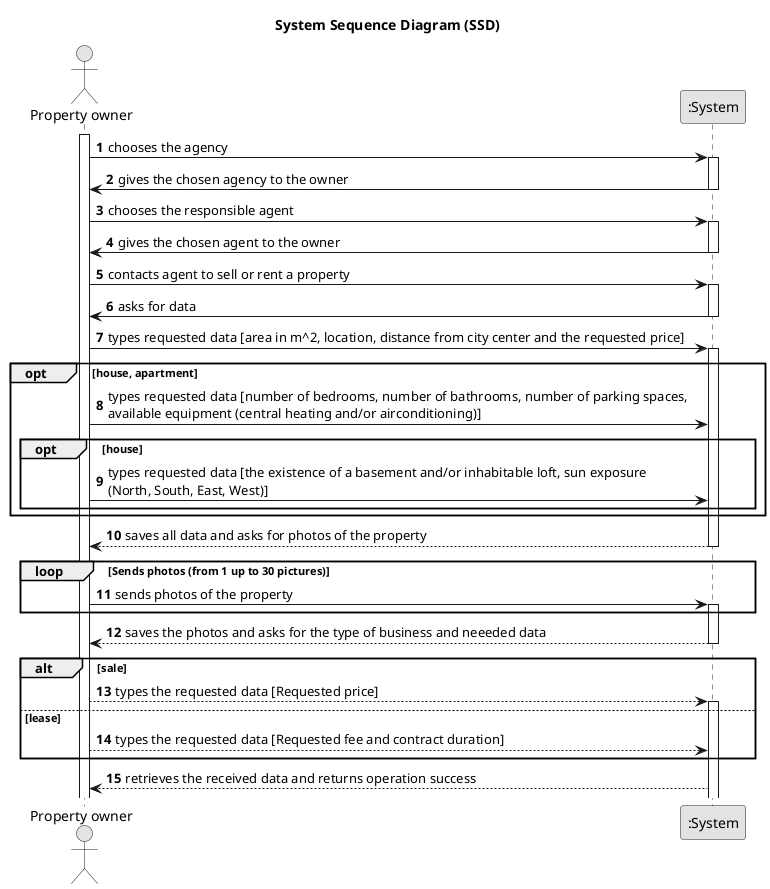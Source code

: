 @startuml
skinparam monochrome true
skinparam packageStyle rectangle
skinparam shadowing false

title System Sequence Diagram (SSD)

autonumber

actor "Property owner" as Owner
participant ":System" as sys

activate Owner

    Owner -> sys : chooses the agency
    activate sys

    sys -> Owner : gives the chosen agency to the owner
    deactivate sys

    Owner -> sys : chooses the responsible agent
    activate sys

    sys -> Owner : gives the chosen agent to the owner
    deactivate sys

    Owner -> sys : contacts agent to sell or rent a property
    activate sys

    sys -> Owner : asks for data
    deactivate sys

    Owner -> sys : types requested data [area in m^2, location, distance from city center and the requested price]
    activate sys

    opt house, apartment
        Owner -> sys : types requested data [number of bedrooms, number of bathrooms, number of parking spaces, \navailable equipment (central heating and/or airconditioning)]
        opt house
            Owner -> sys : types requested data [the existence of a basement and/or inhabitable loft, sun exposure \n(North, South, East, West)]
        end
    end

    sys ---> Owner : saves all data and asks for photos of the property
    deactivate sys

    loop Sends photos (from 1 up to 30 pictures)

        Owner -> sys : sends photos of the property
        activate sys

    end

    sys ---> Owner : saves the photos and asks for the type of business and neeeded data
    deactivate sys

    alt sale
            Owner ---> sys : types the requested data [Requested price]
            activate sys
        
        else lease

            Owner ---> sys : types the requested data [Requested fee and contract duration]

    end

    sys --> Owner : retrieves the received data and returns operation success
@enduml